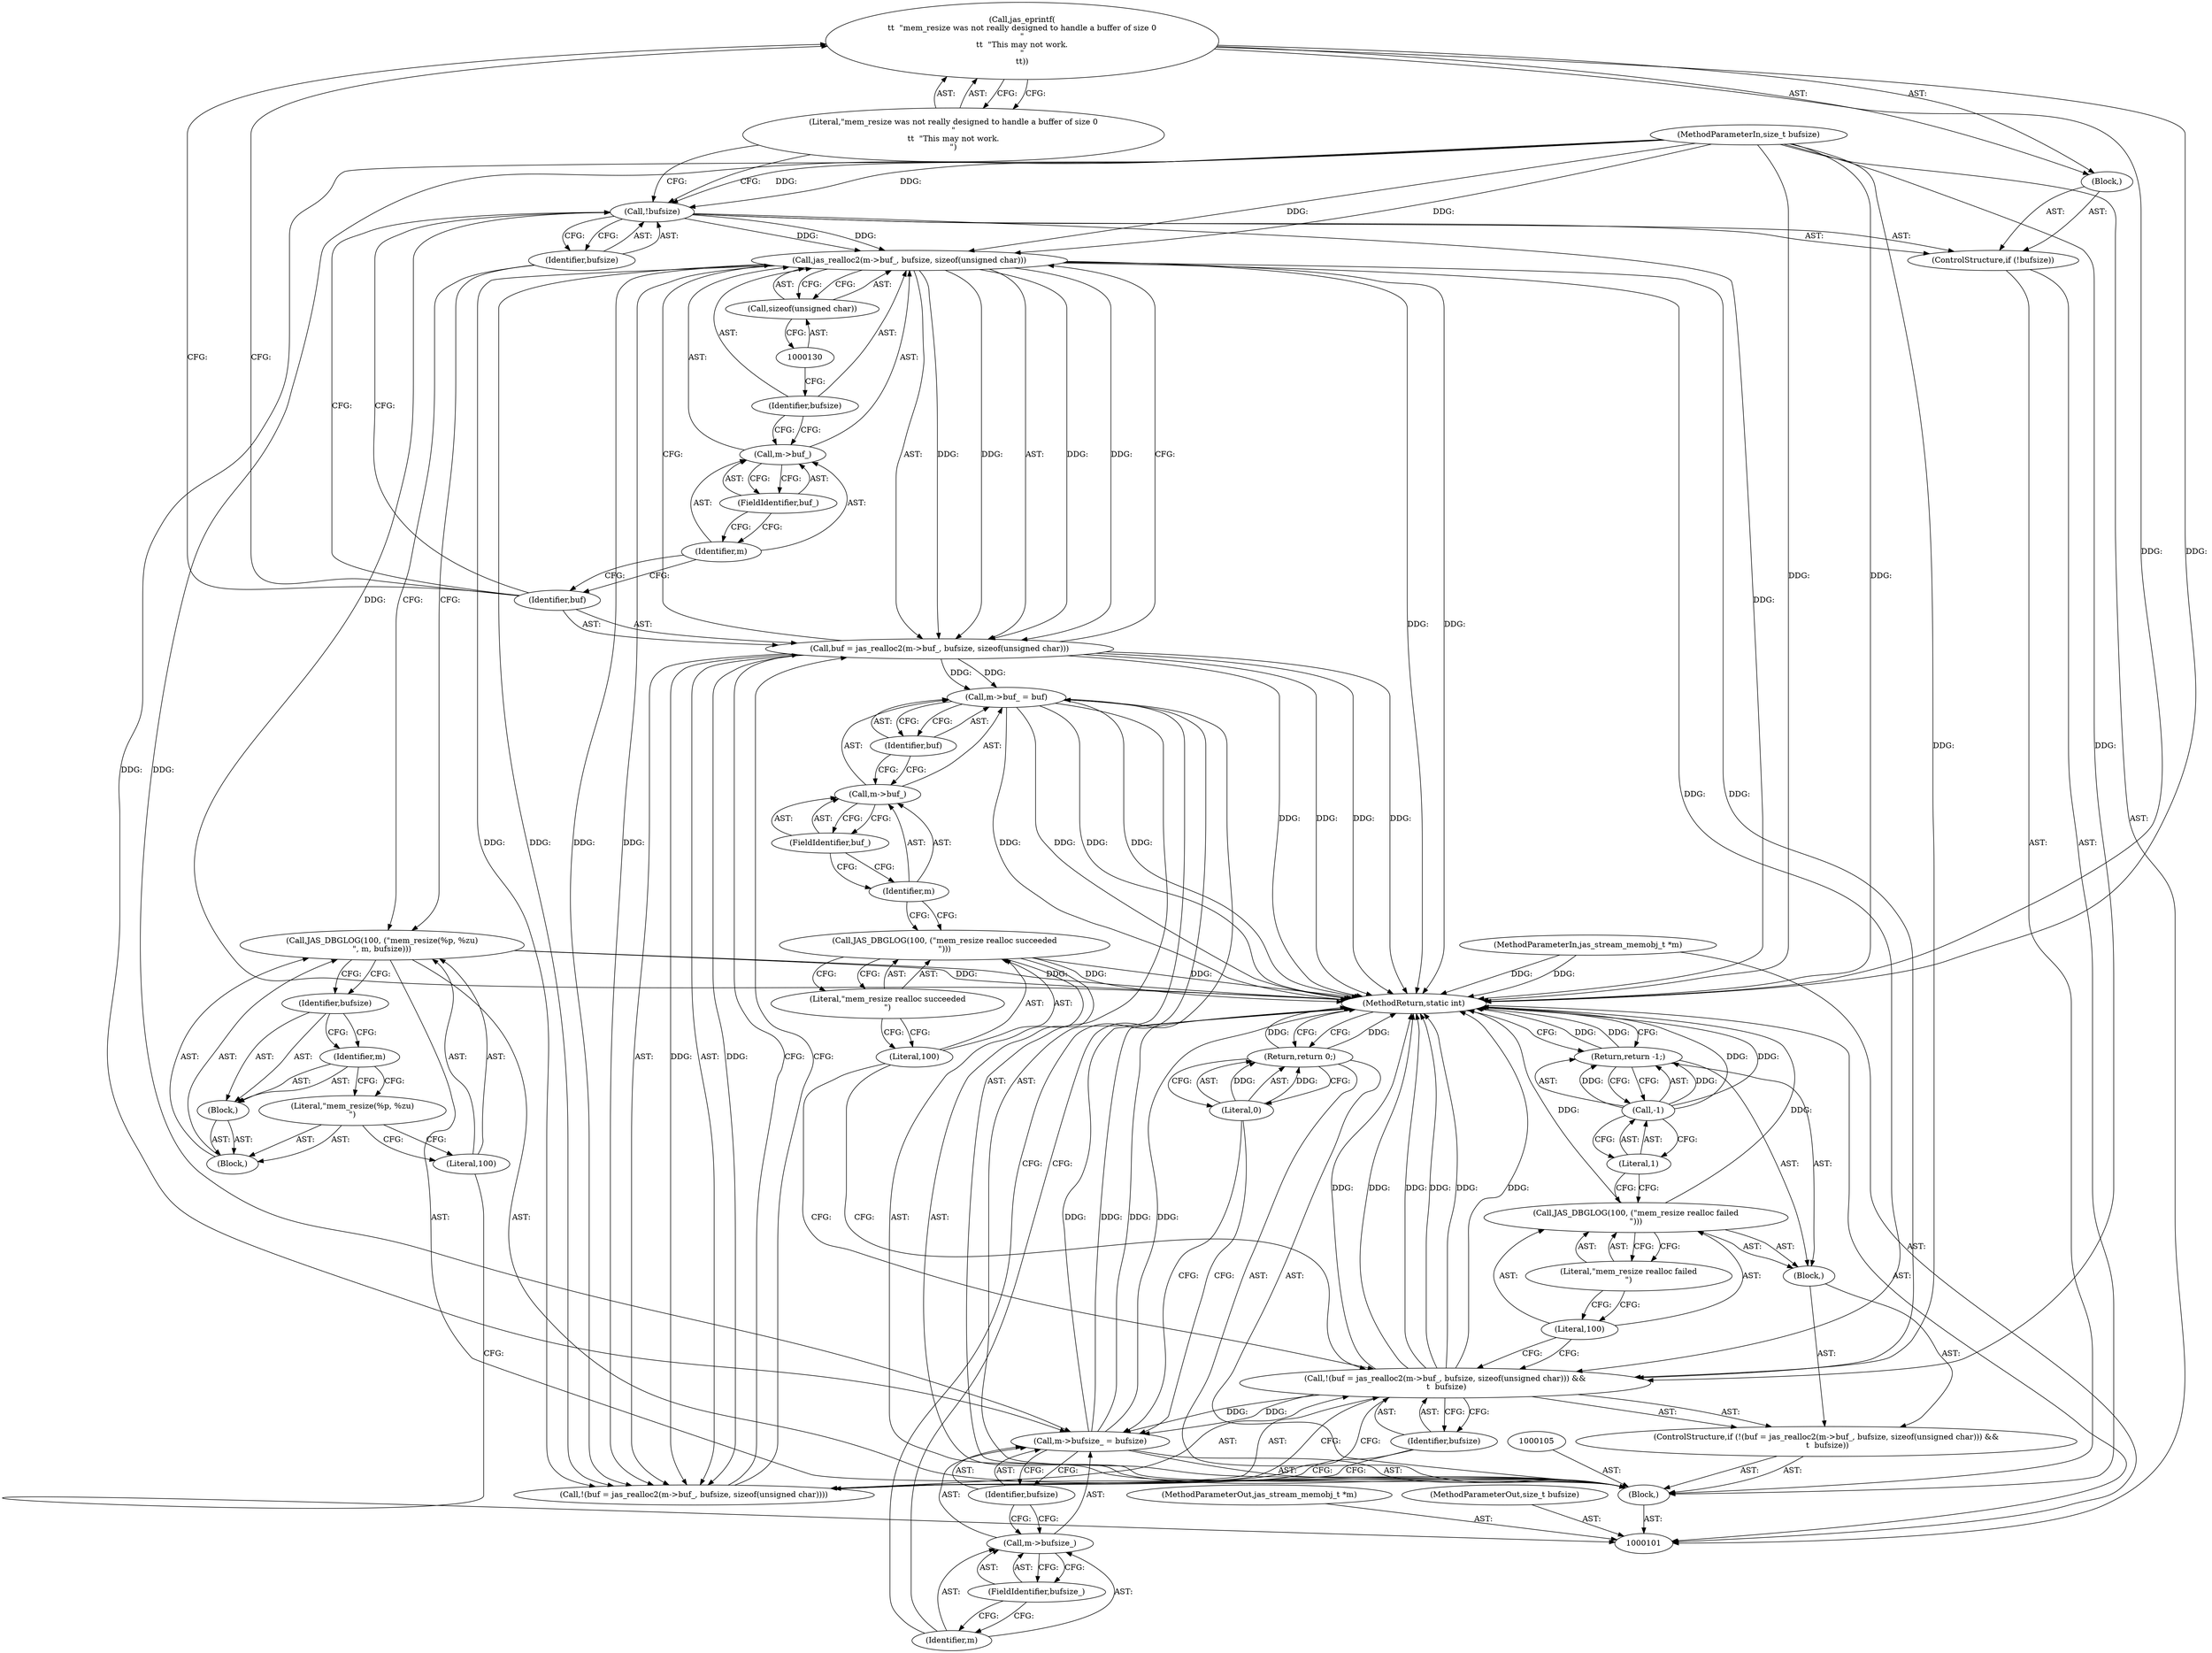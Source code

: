 digraph "0_jasper_634ce8e8a5accc0fa05dd2c20d42b4749d4b2735_5" {
"1000117" [label="(Call,jas_eprintf(\n\t\t  \"mem_resize was not really designed to handle a buffer of size 0\n\"\n\t\t  \"This may not work.\n\"\n\t\t))"];
"1000118" [label="(Literal,\"mem_resize was not really designed to handle a buffer of size 0\n\"\n\t\t  \"This may not work.\n\")"];
"1000124" [label="(Call,jas_realloc2(m->buf_, bufsize, sizeof(unsigned char)))"];
"1000119" [label="(ControlStructure,if (!(buf = jas_realloc2(m->buf_, bufsize, sizeof(unsigned char))) &&\n \t  bufsize))"];
"1000125" [label="(Call,m->buf_)"];
"1000126" [label="(Identifier,m)"];
"1000127" [label="(FieldIdentifier,buf_)"];
"1000128" [label="(Identifier,bufsize)"];
"1000129" [label="(Call,sizeof(unsigned char))"];
"1000120" [label="(Call,!(buf = jas_realloc2(m->buf_, bufsize, sizeof(unsigned char))) &&\n \t  bufsize)"];
"1000121" [label="(Call,!(buf = jas_realloc2(m->buf_, bufsize, sizeof(unsigned char))))"];
"1000122" [label="(Call,buf = jas_realloc2(m->buf_, bufsize, sizeof(unsigned char)))"];
"1000123" [label="(Identifier,buf)"];
"1000132" [label="(Block,)"];
"1000131" [label="(Identifier,bufsize)"];
"1000134" [label="(Literal,100)"];
"1000135" [label="(Literal,\"mem_resize realloc failed\n\")"];
"1000133" [label="(Call,JAS_DBGLOG(100, (\"mem_resize realloc failed\n\")))"];
"1000138" [label="(Literal,1)"];
"1000136" [label="(Return,return -1;)"];
"1000137" [label="(Call,-1)"];
"1000154" [label="(MethodReturn,static int)"];
"1000102" [label="(MethodParameterIn,jas_stream_memobj_t *m)"];
"1000206" [label="(MethodParameterOut,jas_stream_memobj_t *m)"];
"1000103" [label="(MethodParameterIn,size_t bufsize)"];
"1000207" [label="(MethodParameterOut,size_t bufsize)"];
"1000139" [label="(Call,JAS_DBGLOG(100, (\"mem_resize realloc succeeded\n\")))"];
"1000140" [label="(Literal,100)"];
"1000141" [label="(Literal,\"mem_resize realloc succeeded\n\")"];
"1000142" [label="(Call,m->buf_ = buf)"];
"1000143" [label="(Call,m->buf_)"];
"1000144" [label="(Identifier,m)"];
"1000146" [label="(Identifier,buf)"];
"1000145" [label="(FieldIdentifier,buf_)"];
"1000147" [label="(Call,m->bufsize_ = bufsize)"];
"1000148" [label="(Call,m->bufsize_)"];
"1000149" [label="(Identifier,m)"];
"1000151" [label="(Identifier,bufsize)"];
"1000150" [label="(FieldIdentifier,bufsize_)"];
"1000152" [label="(Return,return 0;)"];
"1000153" [label="(Literal,0)"];
"1000104" [label="(Block,)"];
"1000106" [label="(Call,JAS_DBGLOG(100, (\"mem_resize(%p, %zu)\n\", m, bufsize)))"];
"1000107" [label="(Literal,100)"];
"1000108" [label="(Block,)"];
"1000109" [label="(Literal,\"mem_resize(%p, %zu)\n\")"];
"1000110" [label="(Block,)"];
"1000111" [label="(Identifier,m)"];
"1000112" [label="(Identifier,bufsize)"];
"1000113" [label="(ControlStructure,if (!bufsize))"];
"1000116" [label="(Block,)"];
"1000114" [label="(Call,!bufsize)"];
"1000115" [label="(Identifier,bufsize)"];
"1000117" -> "1000116"  [label="AST: "];
"1000117" -> "1000118"  [label="CFG: "];
"1000118" -> "1000117"  [label="AST: "];
"1000123" -> "1000117"  [label="CFG: "];
"1000117" -> "1000154"  [label="DDG: "];
"1000118" -> "1000117"  [label="AST: "];
"1000118" -> "1000114"  [label="CFG: "];
"1000117" -> "1000118"  [label="CFG: "];
"1000124" -> "1000122"  [label="AST: "];
"1000124" -> "1000129"  [label="CFG: "];
"1000125" -> "1000124"  [label="AST: "];
"1000128" -> "1000124"  [label="AST: "];
"1000129" -> "1000124"  [label="AST: "];
"1000122" -> "1000124"  [label="CFG: "];
"1000124" -> "1000154"  [label="DDG: "];
"1000124" -> "1000121"  [label="DDG: "];
"1000124" -> "1000121"  [label="DDG: "];
"1000124" -> "1000122"  [label="DDG: "];
"1000124" -> "1000122"  [label="DDG: "];
"1000114" -> "1000124"  [label="DDG: "];
"1000103" -> "1000124"  [label="DDG: "];
"1000124" -> "1000120"  [label="DDG: "];
"1000119" -> "1000104"  [label="AST: "];
"1000120" -> "1000119"  [label="AST: "];
"1000132" -> "1000119"  [label="AST: "];
"1000125" -> "1000124"  [label="AST: "];
"1000125" -> "1000127"  [label="CFG: "];
"1000126" -> "1000125"  [label="AST: "];
"1000127" -> "1000125"  [label="AST: "];
"1000128" -> "1000125"  [label="CFG: "];
"1000126" -> "1000125"  [label="AST: "];
"1000126" -> "1000123"  [label="CFG: "];
"1000127" -> "1000126"  [label="CFG: "];
"1000127" -> "1000125"  [label="AST: "];
"1000127" -> "1000126"  [label="CFG: "];
"1000125" -> "1000127"  [label="CFG: "];
"1000128" -> "1000124"  [label="AST: "];
"1000128" -> "1000125"  [label="CFG: "];
"1000130" -> "1000128"  [label="CFG: "];
"1000129" -> "1000124"  [label="AST: "];
"1000129" -> "1000130"  [label="CFG: "];
"1000130" -> "1000129"  [label="AST: "];
"1000124" -> "1000129"  [label="CFG: "];
"1000120" -> "1000119"  [label="AST: "];
"1000120" -> "1000121"  [label="CFG: "];
"1000120" -> "1000131"  [label="CFG: "];
"1000121" -> "1000120"  [label="AST: "];
"1000131" -> "1000120"  [label="AST: "];
"1000134" -> "1000120"  [label="CFG: "];
"1000140" -> "1000120"  [label="CFG: "];
"1000120" -> "1000154"  [label="DDG: "];
"1000120" -> "1000154"  [label="DDG: "];
"1000120" -> "1000154"  [label="DDG: "];
"1000124" -> "1000120"  [label="DDG: "];
"1000103" -> "1000120"  [label="DDG: "];
"1000120" -> "1000147"  [label="DDG: "];
"1000121" -> "1000120"  [label="AST: "];
"1000121" -> "1000122"  [label="CFG: "];
"1000122" -> "1000121"  [label="AST: "];
"1000131" -> "1000121"  [label="CFG: "];
"1000120" -> "1000121"  [label="CFG: "];
"1000122" -> "1000121"  [label="DDG: "];
"1000124" -> "1000121"  [label="DDG: "];
"1000124" -> "1000121"  [label="DDG: "];
"1000122" -> "1000121"  [label="AST: "];
"1000122" -> "1000124"  [label="CFG: "];
"1000123" -> "1000122"  [label="AST: "];
"1000124" -> "1000122"  [label="AST: "];
"1000121" -> "1000122"  [label="CFG: "];
"1000122" -> "1000154"  [label="DDG: "];
"1000122" -> "1000154"  [label="DDG: "];
"1000122" -> "1000121"  [label="DDG: "];
"1000124" -> "1000122"  [label="DDG: "];
"1000124" -> "1000122"  [label="DDG: "];
"1000122" -> "1000142"  [label="DDG: "];
"1000123" -> "1000122"  [label="AST: "];
"1000123" -> "1000117"  [label="CFG: "];
"1000123" -> "1000114"  [label="CFG: "];
"1000126" -> "1000123"  [label="CFG: "];
"1000132" -> "1000119"  [label="AST: "];
"1000133" -> "1000132"  [label="AST: "];
"1000136" -> "1000132"  [label="AST: "];
"1000131" -> "1000120"  [label="AST: "];
"1000131" -> "1000121"  [label="CFG: "];
"1000120" -> "1000131"  [label="CFG: "];
"1000134" -> "1000133"  [label="AST: "];
"1000134" -> "1000120"  [label="CFG: "];
"1000135" -> "1000134"  [label="CFG: "];
"1000135" -> "1000133"  [label="AST: "];
"1000135" -> "1000134"  [label="CFG: "];
"1000133" -> "1000135"  [label="CFG: "];
"1000133" -> "1000132"  [label="AST: "];
"1000133" -> "1000135"  [label="CFG: "];
"1000134" -> "1000133"  [label="AST: "];
"1000135" -> "1000133"  [label="AST: "];
"1000138" -> "1000133"  [label="CFG: "];
"1000133" -> "1000154"  [label="DDG: "];
"1000138" -> "1000137"  [label="AST: "];
"1000138" -> "1000133"  [label="CFG: "];
"1000137" -> "1000138"  [label="CFG: "];
"1000136" -> "1000132"  [label="AST: "];
"1000136" -> "1000137"  [label="CFG: "];
"1000137" -> "1000136"  [label="AST: "];
"1000154" -> "1000136"  [label="CFG: "];
"1000136" -> "1000154"  [label="DDG: "];
"1000137" -> "1000136"  [label="DDG: "];
"1000137" -> "1000136"  [label="AST: "];
"1000137" -> "1000138"  [label="CFG: "];
"1000138" -> "1000137"  [label="AST: "];
"1000136" -> "1000137"  [label="CFG: "];
"1000137" -> "1000154"  [label="DDG: "];
"1000137" -> "1000136"  [label="DDG: "];
"1000154" -> "1000101"  [label="AST: "];
"1000154" -> "1000136"  [label="CFG: "];
"1000154" -> "1000152"  [label="CFG: "];
"1000136" -> "1000154"  [label="DDG: "];
"1000152" -> "1000154"  [label="DDG: "];
"1000117" -> "1000154"  [label="DDG: "];
"1000124" -> "1000154"  [label="DDG: "];
"1000147" -> "1000154"  [label="DDG: "];
"1000147" -> "1000154"  [label="DDG: "];
"1000114" -> "1000154"  [label="DDG: "];
"1000120" -> "1000154"  [label="DDG: "];
"1000120" -> "1000154"  [label="DDG: "];
"1000120" -> "1000154"  [label="DDG: "];
"1000142" -> "1000154"  [label="DDG: "];
"1000142" -> "1000154"  [label="DDG: "];
"1000122" -> "1000154"  [label="DDG: "];
"1000122" -> "1000154"  [label="DDG: "];
"1000139" -> "1000154"  [label="DDG: "];
"1000103" -> "1000154"  [label="DDG: "];
"1000133" -> "1000154"  [label="DDG: "];
"1000102" -> "1000154"  [label="DDG: "];
"1000137" -> "1000154"  [label="DDG: "];
"1000106" -> "1000154"  [label="DDG: "];
"1000102" -> "1000101"  [label="AST: "];
"1000102" -> "1000154"  [label="DDG: "];
"1000206" -> "1000101"  [label="AST: "];
"1000103" -> "1000101"  [label="AST: "];
"1000103" -> "1000154"  [label="DDG: "];
"1000103" -> "1000114"  [label="DDG: "];
"1000103" -> "1000124"  [label="DDG: "];
"1000103" -> "1000120"  [label="DDG: "];
"1000103" -> "1000147"  [label="DDG: "];
"1000207" -> "1000101"  [label="AST: "];
"1000139" -> "1000104"  [label="AST: "];
"1000139" -> "1000141"  [label="CFG: "];
"1000140" -> "1000139"  [label="AST: "];
"1000141" -> "1000139"  [label="AST: "];
"1000144" -> "1000139"  [label="CFG: "];
"1000139" -> "1000154"  [label="DDG: "];
"1000140" -> "1000139"  [label="AST: "];
"1000140" -> "1000120"  [label="CFG: "];
"1000141" -> "1000140"  [label="CFG: "];
"1000141" -> "1000139"  [label="AST: "];
"1000141" -> "1000140"  [label="CFG: "];
"1000139" -> "1000141"  [label="CFG: "];
"1000142" -> "1000104"  [label="AST: "];
"1000142" -> "1000146"  [label="CFG: "];
"1000143" -> "1000142"  [label="AST: "];
"1000146" -> "1000142"  [label="AST: "];
"1000149" -> "1000142"  [label="CFG: "];
"1000142" -> "1000154"  [label="DDG: "];
"1000142" -> "1000154"  [label="DDG: "];
"1000122" -> "1000142"  [label="DDG: "];
"1000143" -> "1000142"  [label="AST: "];
"1000143" -> "1000145"  [label="CFG: "];
"1000144" -> "1000143"  [label="AST: "];
"1000145" -> "1000143"  [label="AST: "];
"1000146" -> "1000143"  [label="CFG: "];
"1000144" -> "1000143"  [label="AST: "];
"1000144" -> "1000139"  [label="CFG: "];
"1000145" -> "1000144"  [label="CFG: "];
"1000146" -> "1000142"  [label="AST: "];
"1000146" -> "1000143"  [label="CFG: "];
"1000142" -> "1000146"  [label="CFG: "];
"1000145" -> "1000143"  [label="AST: "];
"1000145" -> "1000144"  [label="CFG: "];
"1000143" -> "1000145"  [label="CFG: "];
"1000147" -> "1000104"  [label="AST: "];
"1000147" -> "1000151"  [label="CFG: "];
"1000148" -> "1000147"  [label="AST: "];
"1000151" -> "1000147"  [label="AST: "];
"1000153" -> "1000147"  [label="CFG: "];
"1000147" -> "1000154"  [label="DDG: "];
"1000147" -> "1000154"  [label="DDG: "];
"1000120" -> "1000147"  [label="DDG: "];
"1000103" -> "1000147"  [label="DDG: "];
"1000148" -> "1000147"  [label="AST: "];
"1000148" -> "1000150"  [label="CFG: "];
"1000149" -> "1000148"  [label="AST: "];
"1000150" -> "1000148"  [label="AST: "];
"1000151" -> "1000148"  [label="CFG: "];
"1000149" -> "1000148"  [label="AST: "];
"1000149" -> "1000142"  [label="CFG: "];
"1000150" -> "1000149"  [label="CFG: "];
"1000151" -> "1000147"  [label="AST: "];
"1000151" -> "1000148"  [label="CFG: "];
"1000147" -> "1000151"  [label="CFG: "];
"1000150" -> "1000148"  [label="AST: "];
"1000150" -> "1000149"  [label="CFG: "];
"1000148" -> "1000150"  [label="CFG: "];
"1000152" -> "1000104"  [label="AST: "];
"1000152" -> "1000153"  [label="CFG: "];
"1000153" -> "1000152"  [label="AST: "];
"1000154" -> "1000152"  [label="CFG: "];
"1000152" -> "1000154"  [label="DDG: "];
"1000153" -> "1000152"  [label="DDG: "];
"1000153" -> "1000152"  [label="AST: "];
"1000153" -> "1000147"  [label="CFG: "];
"1000152" -> "1000153"  [label="CFG: "];
"1000153" -> "1000152"  [label="DDG: "];
"1000104" -> "1000101"  [label="AST: "];
"1000105" -> "1000104"  [label="AST: "];
"1000106" -> "1000104"  [label="AST: "];
"1000113" -> "1000104"  [label="AST: "];
"1000119" -> "1000104"  [label="AST: "];
"1000139" -> "1000104"  [label="AST: "];
"1000142" -> "1000104"  [label="AST: "];
"1000147" -> "1000104"  [label="AST: "];
"1000152" -> "1000104"  [label="AST: "];
"1000106" -> "1000104"  [label="AST: "];
"1000106" -> "1000112"  [label="CFG: "];
"1000107" -> "1000106"  [label="AST: "];
"1000108" -> "1000106"  [label="AST: "];
"1000115" -> "1000106"  [label="CFG: "];
"1000106" -> "1000154"  [label="DDG: "];
"1000107" -> "1000106"  [label="AST: "];
"1000107" -> "1000101"  [label="CFG: "];
"1000109" -> "1000107"  [label="CFG: "];
"1000108" -> "1000106"  [label="AST: "];
"1000109" -> "1000108"  [label="AST: "];
"1000110" -> "1000108"  [label="AST: "];
"1000109" -> "1000108"  [label="AST: "];
"1000109" -> "1000107"  [label="CFG: "];
"1000111" -> "1000109"  [label="CFG: "];
"1000110" -> "1000108"  [label="AST: "];
"1000111" -> "1000110"  [label="AST: "];
"1000112" -> "1000110"  [label="AST: "];
"1000111" -> "1000110"  [label="AST: "];
"1000111" -> "1000109"  [label="CFG: "];
"1000112" -> "1000111"  [label="CFG: "];
"1000112" -> "1000110"  [label="AST: "];
"1000112" -> "1000111"  [label="CFG: "];
"1000106" -> "1000112"  [label="CFG: "];
"1000113" -> "1000104"  [label="AST: "];
"1000114" -> "1000113"  [label="AST: "];
"1000116" -> "1000113"  [label="AST: "];
"1000116" -> "1000113"  [label="AST: "];
"1000117" -> "1000116"  [label="AST: "];
"1000114" -> "1000113"  [label="AST: "];
"1000114" -> "1000115"  [label="CFG: "];
"1000115" -> "1000114"  [label="AST: "];
"1000118" -> "1000114"  [label="CFG: "];
"1000123" -> "1000114"  [label="CFG: "];
"1000114" -> "1000154"  [label="DDG: "];
"1000103" -> "1000114"  [label="DDG: "];
"1000114" -> "1000124"  [label="DDG: "];
"1000115" -> "1000114"  [label="AST: "];
"1000115" -> "1000106"  [label="CFG: "];
"1000114" -> "1000115"  [label="CFG: "];
}
